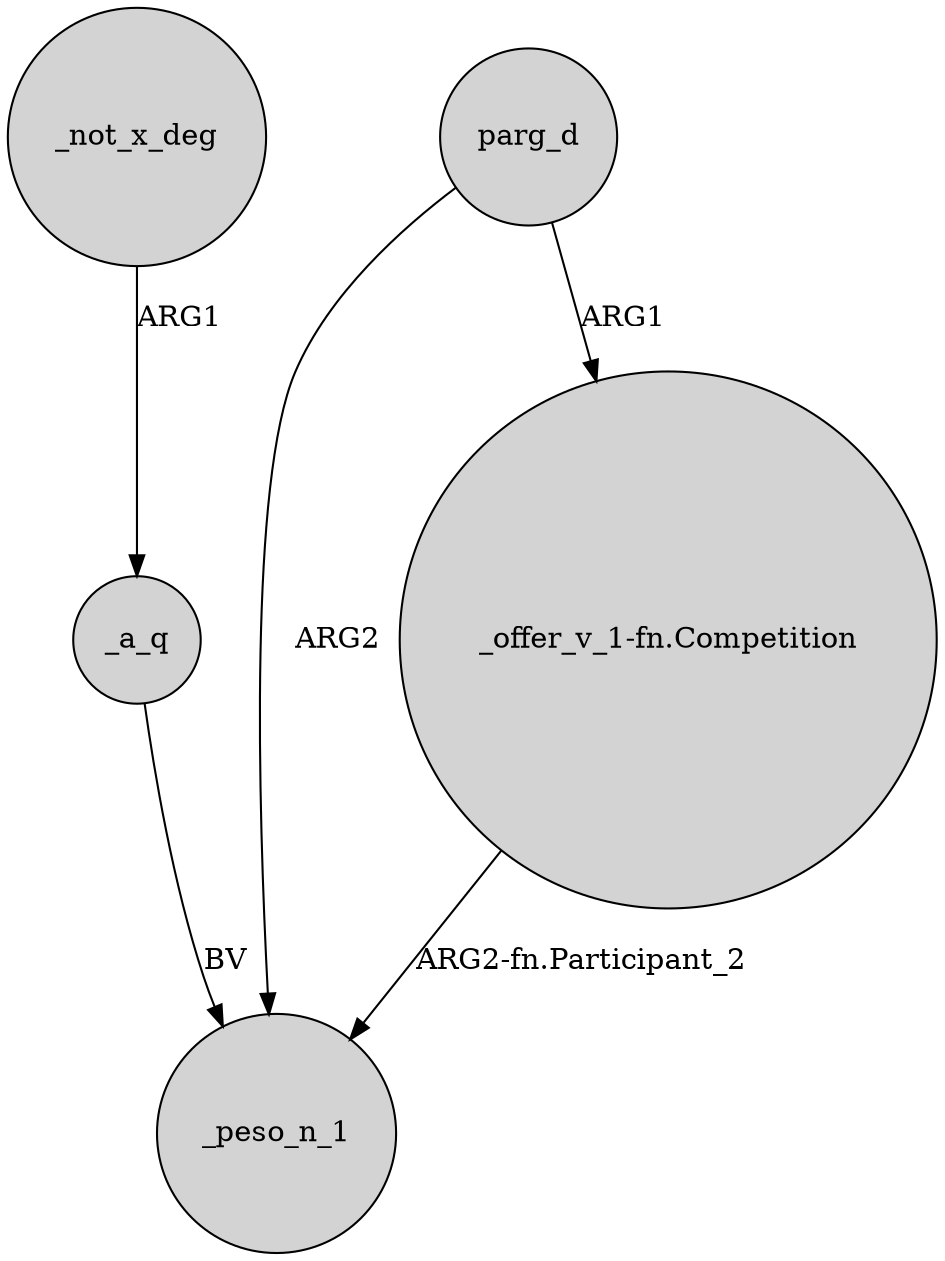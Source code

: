 digraph {
	node [shape=circle style=filled]
	_not_x_deg -> _a_q [label=ARG1]
	parg_d -> _peso_n_1 [label=ARG2]
	_a_q -> _peso_n_1 [label=BV]
	parg_d -> "_offer_v_1-fn.Competition" [label=ARG1]
	"_offer_v_1-fn.Competition" -> _peso_n_1 [label="ARG2-fn.Participant_2"]
}
